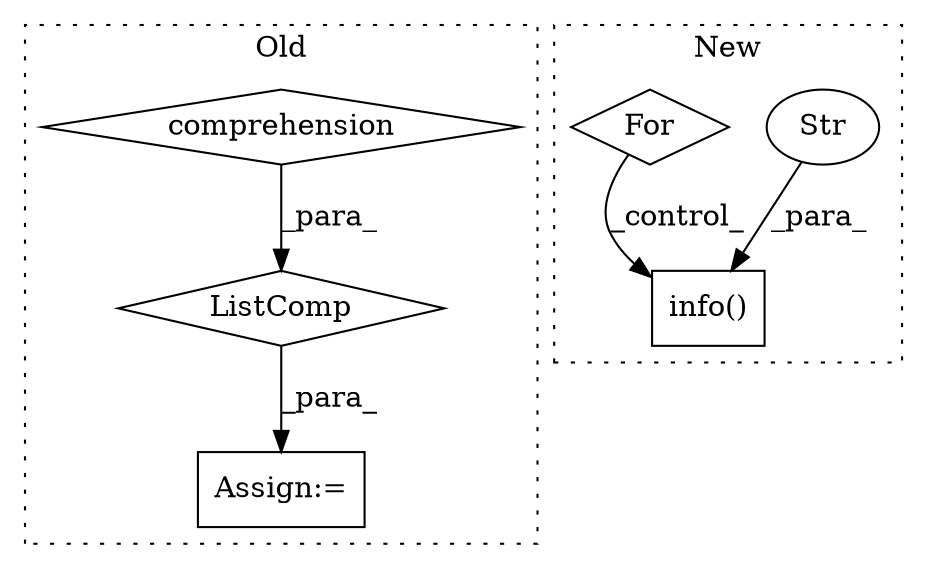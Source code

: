 digraph G {
subgraph cluster0 {
1 [label="ListComp" a="106" s="1712" l="29" shape="diamond"];
3 [label="comprehension" a="45" s="1723" l="3" shape="diamond"];
5 [label="Assign:=" a="68" s="1776" l="3" shape="box"];
label = "Old";
style="dotted";
}
subgraph cluster1 {
2 [label="info()" a="75" s="4712,4769" l="17,1" shape="box"];
4 [label="Str" a="66" s="4729" l="11" shape="ellipse"];
6 [label="For" a="107" s="4660,4698" l="4,14" shape="diamond"];
label = "New";
style="dotted";
}
1 -> 5 [label="_para_"];
3 -> 1 [label="_para_"];
4 -> 2 [label="_para_"];
6 -> 2 [label="_control_"];
}